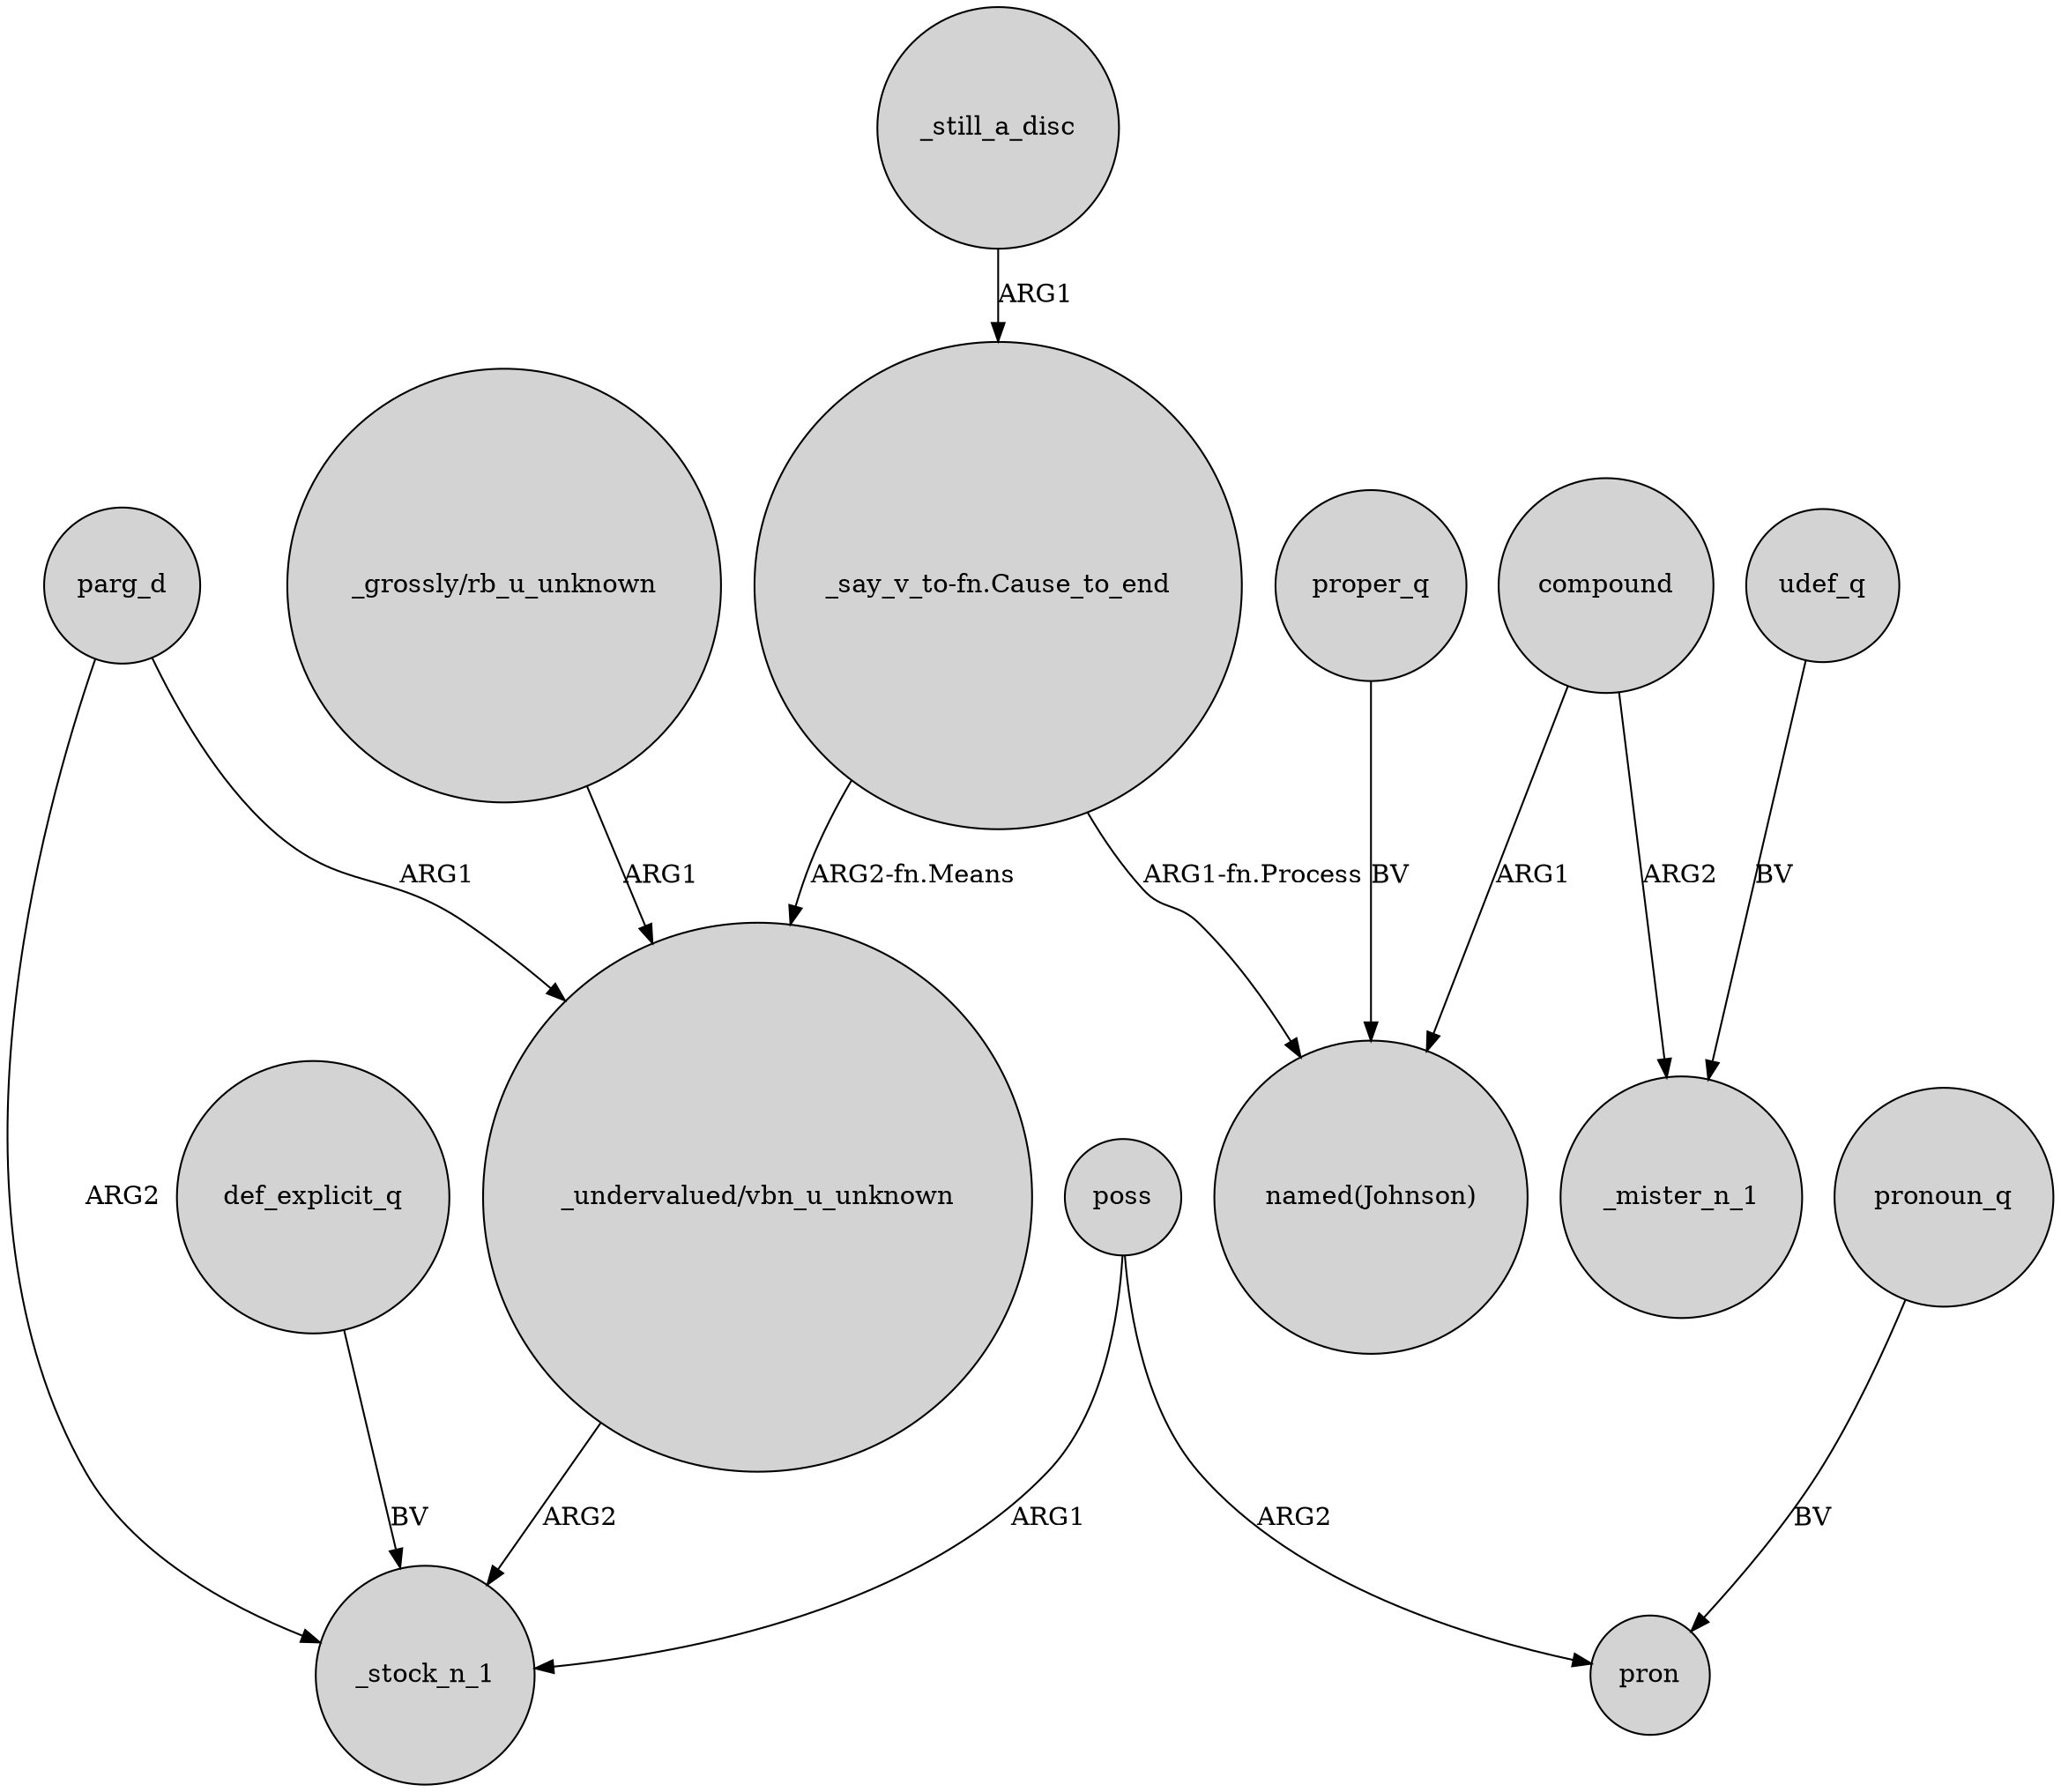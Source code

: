 digraph {
	node [shape=circle style=filled]
	def_explicit_q -> _stock_n_1 [label=BV]
	parg_d -> "_undervalued/vbn_u_unknown" [label=ARG1]
	_still_a_disc -> "_say_v_to-fn.Cause_to_end" [label=ARG1]
	"_say_v_to-fn.Cause_to_end" -> "_undervalued/vbn_u_unknown" [label="ARG2-fn.Means"]
	compound -> _mister_n_1 [label=ARG2]
	"_undervalued/vbn_u_unknown" -> _stock_n_1 [label=ARG2]
	"_grossly/rb_u_unknown" -> "_undervalued/vbn_u_unknown" [label=ARG1]
	udef_q -> _mister_n_1 [label=BV]
	poss -> _stock_n_1 [label=ARG1]
	"_say_v_to-fn.Cause_to_end" -> "named(Johnson)" [label="ARG1-fn.Process"]
	proper_q -> "named(Johnson)" [label=BV]
	pronoun_q -> pron [label=BV]
	parg_d -> _stock_n_1 [label=ARG2]
	poss -> pron [label=ARG2]
	compound -> "named(Johnson)" [label=ARG1]
}
